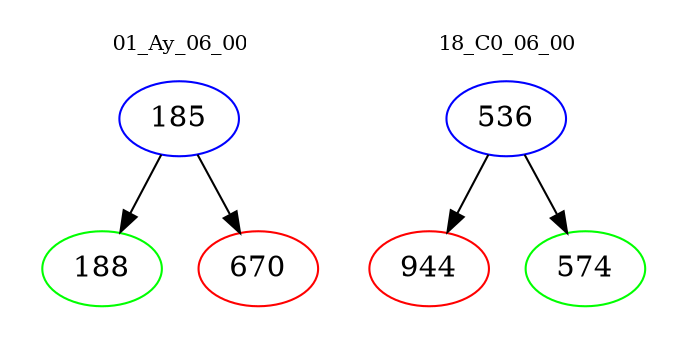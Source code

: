 digraph{
subgraph cluster_0 {
color = white
label = "01_Ay_06_00";
fontsize=10;
T0_185 [label="185", color="blue"]
T0_185 -> T0_188 [color="black"]
T0_188 [label="188", color="green"]
T0_185 -> T0_670 [color="black"]
T0_670 [label="670", color="red"]
}
subgraph cluster_1 {
color = white
label = "18_C0_06_00";
fontsize=10;
T1_536 [label="536", color="blue"]
T1_536 -> T1_944 [color="black"]
T1_944 [label="944", color="red"]
T1_536 -> T1_574 [color="black"]
T1_574 [label="574", color="green"]
}
}
